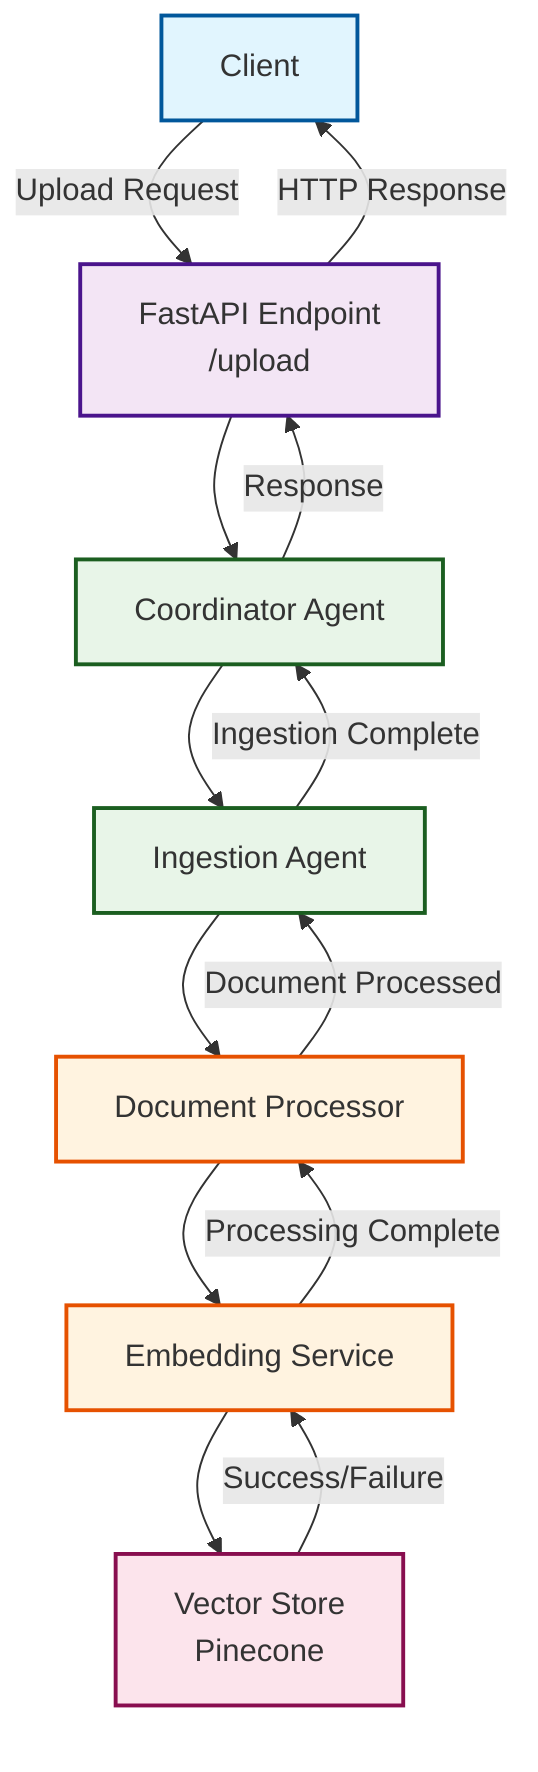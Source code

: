 graph TD
    A[Client] -->|Upload Request| B[FastAPI Endpoint<br/>/upload]
    B --> C[Coordinator Agent]
    C --> D[Ingestion Agent]
    D --> E[Document Processor]
    E --> F[Embedding Service]
    F --> G[Vector Store<br/>Pinecone]
    
    %% Response chain
    G -->|Success/Failure| F
    F -->|Processing Complete| E
    E -->|Document Processed| D
    D -->|Ingestion Complete| C
    C -->|Response| B
    B -->|HTTP Response| A
    
    %% Styling
    classDef client fill:#e1f5fe,stroke:#01579b,stroke-width:2px
    classDef api fill:#f3e5f5,stroke:#4a148c,stroke-width:2px
    classDef agent fill:#e8f5e8,stroke:#1b5e20,stroke-width:2px
    classDef processor fill:#fff3e0,stroke:#e65100,stroke-width:2px
    classDef storage fill:#fce4ec,stroke:#880e4f,stroke-width:2px
    
    class A client
    class B api
    class C,D agent
    class E,F processor
    class G storage
